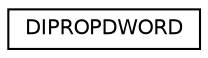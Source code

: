 digraph "Graphical Class Hierarchy"
{
 // LATEX_PDF_SIZE
  edge [fontname="Helvetica",fontsize="10",labelfontname="Helvetica",labelfontsize="10"];
  node [fontname="Helvetica",fontsize="10",shape=record];
  rankdir="LR";
  Node0 [label="DIPROPDWORD",height=0.2,width=0.4,color="black", fillcolor="white", style="filled",URL="$structDIPROPDWORD.html",tooltip=" "];
}
